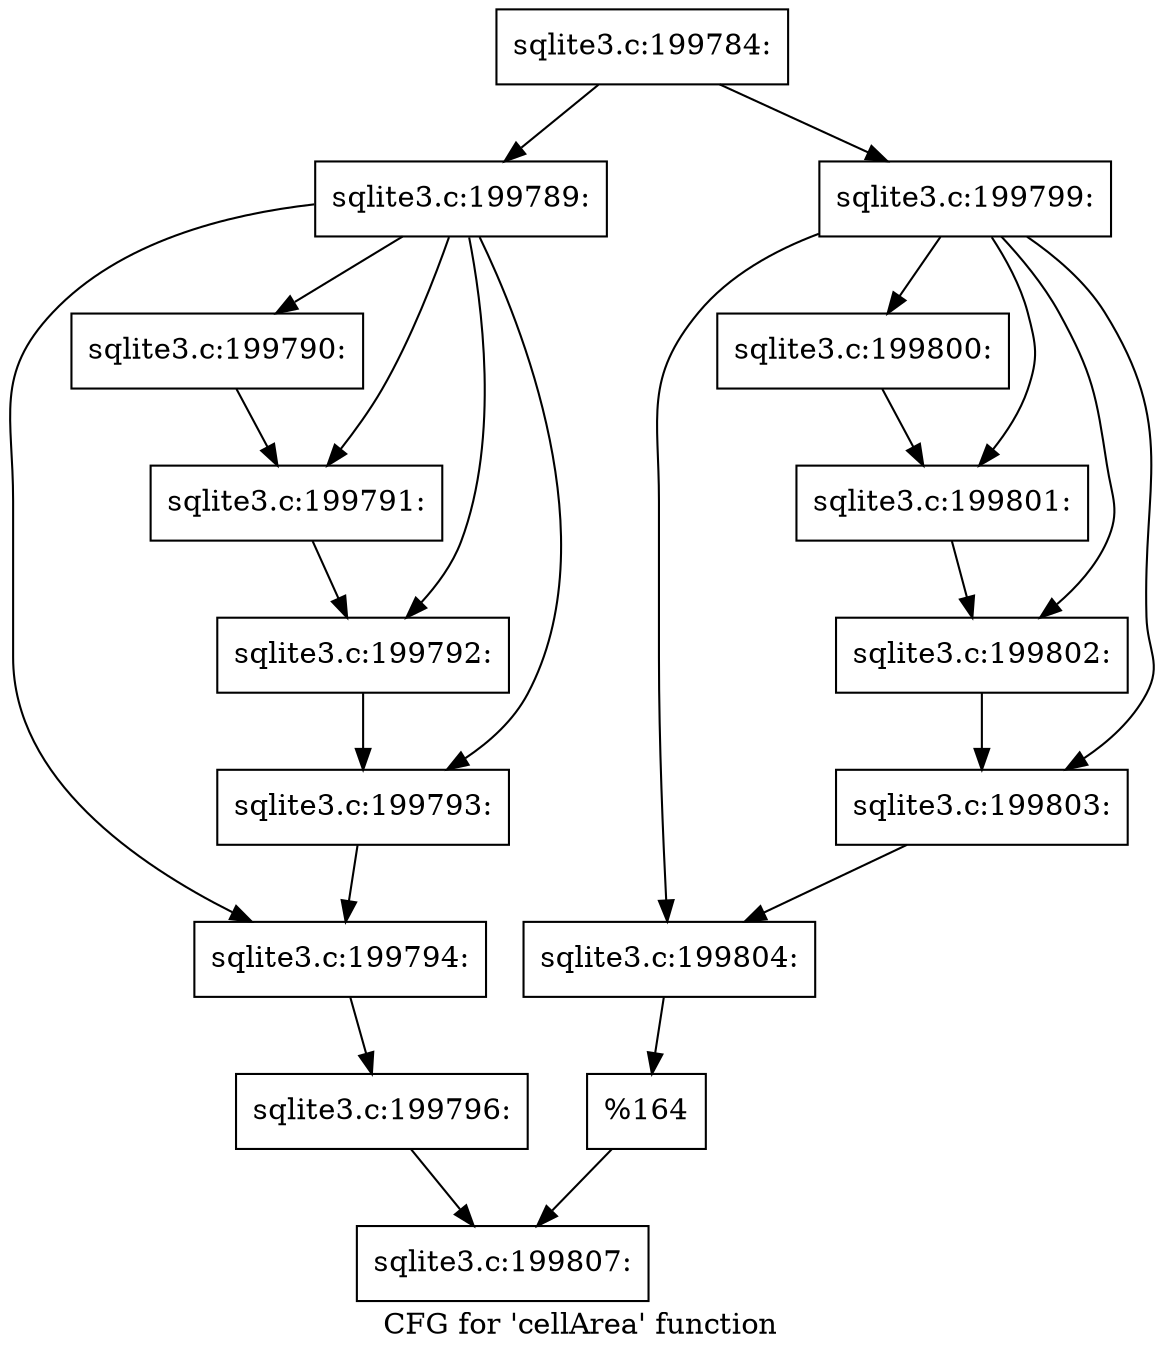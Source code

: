 digraph "CFG for 'cellArea' function" {
	label="CFG for 'cellArea' function";

	Node0x55c0fb5f64a0 [shape=record,label="{sqlite3.c:199784:}"];
	Node0x55c0fb5f64a0 -> Node0x55c0fb602160;
	Node0x55c0fb5f64a0 -> Node0x55c0fb602200;
	Node0x55c0fb602160 [shape=record,label="{sqlite3.c:199789:}"];
	Node0x55c0fb602160 -> Node0x55c0fb6028e0;
	Node0x55c0fb602160 -> Node0x55c0fb602cc0;
	Node0x55c0fb602160 -> Node0x55c0fb603650;
	Node0x55c0fb602160 -> Node0x55c0fb604150;
	Node0x55c0fb602160 -> Node0x55c0fb604c50;
	Node0x55c0fb602cc0 [shape=record,label="{sqlite3.c:199790:}"];
	Node0x55c0fb602cc0 -> Node0x55c0fb603650;
	Node0x55c0fb603650 [shape=record,label="{sqlite3.c:199791:}"];
	Node0x55c0fb603650 -> Node0x55c0fb604150;
	Node0x55c0fb604150 [shape=record,label="{sqlite3.c:199792:}"];
	Node0x55c0fb604150 -> Node0x55c0fb604c50;
	Node0x55c0fb604c50 [shape=record,label="{sqlite3.c:199793:}"];
	Node0x55c0fb604c50 -> Node0x55c0fb6028e0;
	Node0x55c0fb6028e0 [shape=record,label="{sqlite3.c:199794:}"];
	Node0x55c0fb6028e0 -> Node0x55c0fb602690;
	Node0x55c0fb602690 [shape=record,label="{sqlite3.c:199796:}"];
	Node0x55c0fb602690 -> Node0x55c0fb6021b0;
	Node0x55c0fb602200 [shape=record,label="{sqlite3.c:199799:}"];
	Node0x55c0fb602200 -> Node0x55c0fb606700;
	Node0x55c0fb602200 -> Node0x55c0fb606ae0;
	Node0x55c0fb602200 -> Node0x55c0fb6075b0;
	Node0x55c0fb602200 -> Node0x55c0fb6081f0;
	Node0x55c0fb602200 -> Node0x55c0fb608e30;
	Node0x55c0fb606ae0 [shape=record,label="{sqlite3.c:199800:}"];
	Node0x55c0fb606ae0 -> Node0x55c0fb6075b0;
	Node0x55c0fb6075b0 [shape=record,label="{sqlite3.c:199801:}"];
	Node0x55c0fb6075b0 -> Node0x55c0fb6081f0;
	Node0x55c0fb6081f0 [shape=record,label="{sqlite3.c:199802:}"];
	Node0x55c0fb6081f0 -> Node0x55c0fb608e30;
	Node0x55c0fb608e30 [shape=record,label="{sqlite3.c:199803:}"];
	Node0x55c0fb608e30 -> Node0x55c0fb606700;
	Node0x55c0fb606700 [shape=record,label="{sqlite3.c:199804:}"];
	Node0x55c0fb606700 -> Node0x55c0fb606440;
	Node0x55c0fb606440 [shape=record,label="{%164}"];
	Node0x55c0fb606440 -> Node0x55c0fb6021b0;
	Node0x55c0fb6021b0 [shape=record,label="{sqlite3.c:199807:}"];
}
